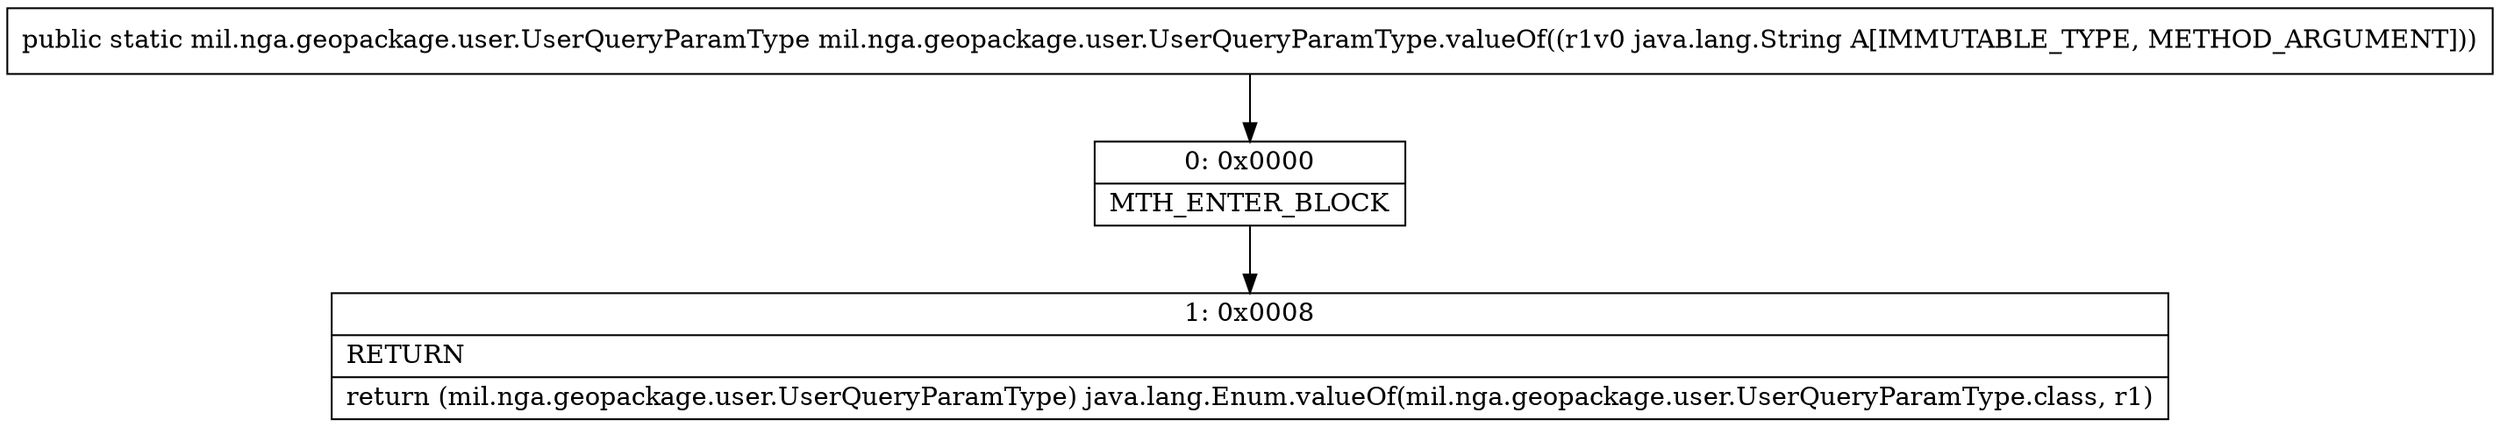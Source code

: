 digraph "CFG formil.nga.geopackage.user.UserQueryParamType.valueOf(Ljava\/lang\/String;)Lmil\/nga\/geopackage\/user\/UserQueryParamType;" {
Node_0 [shape=record,label="{0\:\ 0x0000|MTH_ENTER_BLOCK\l}"];
Node_1 [shape=record,label="{1\:\ 0x0008|RETURN\l|return (mil.nga.geopackage.user.UserQueryParamType) java.lang.Enum.valueOf(mil.nga.geopackage.user.UserQueryParamType.class, r1)\l}"];
MethodNode[shape=record,label="{public static mil.nga.geopackage.user.UserQueryParamType mil.nga.geopackage.user.UserQueryParamType.valueOf((r1v0 java.lang.String A[IMMUTABLE_TYPE, METHOD_ARGUMENT])) }"];
MethodNode -> Node_0;
Node_0 -> Node_1;
}

